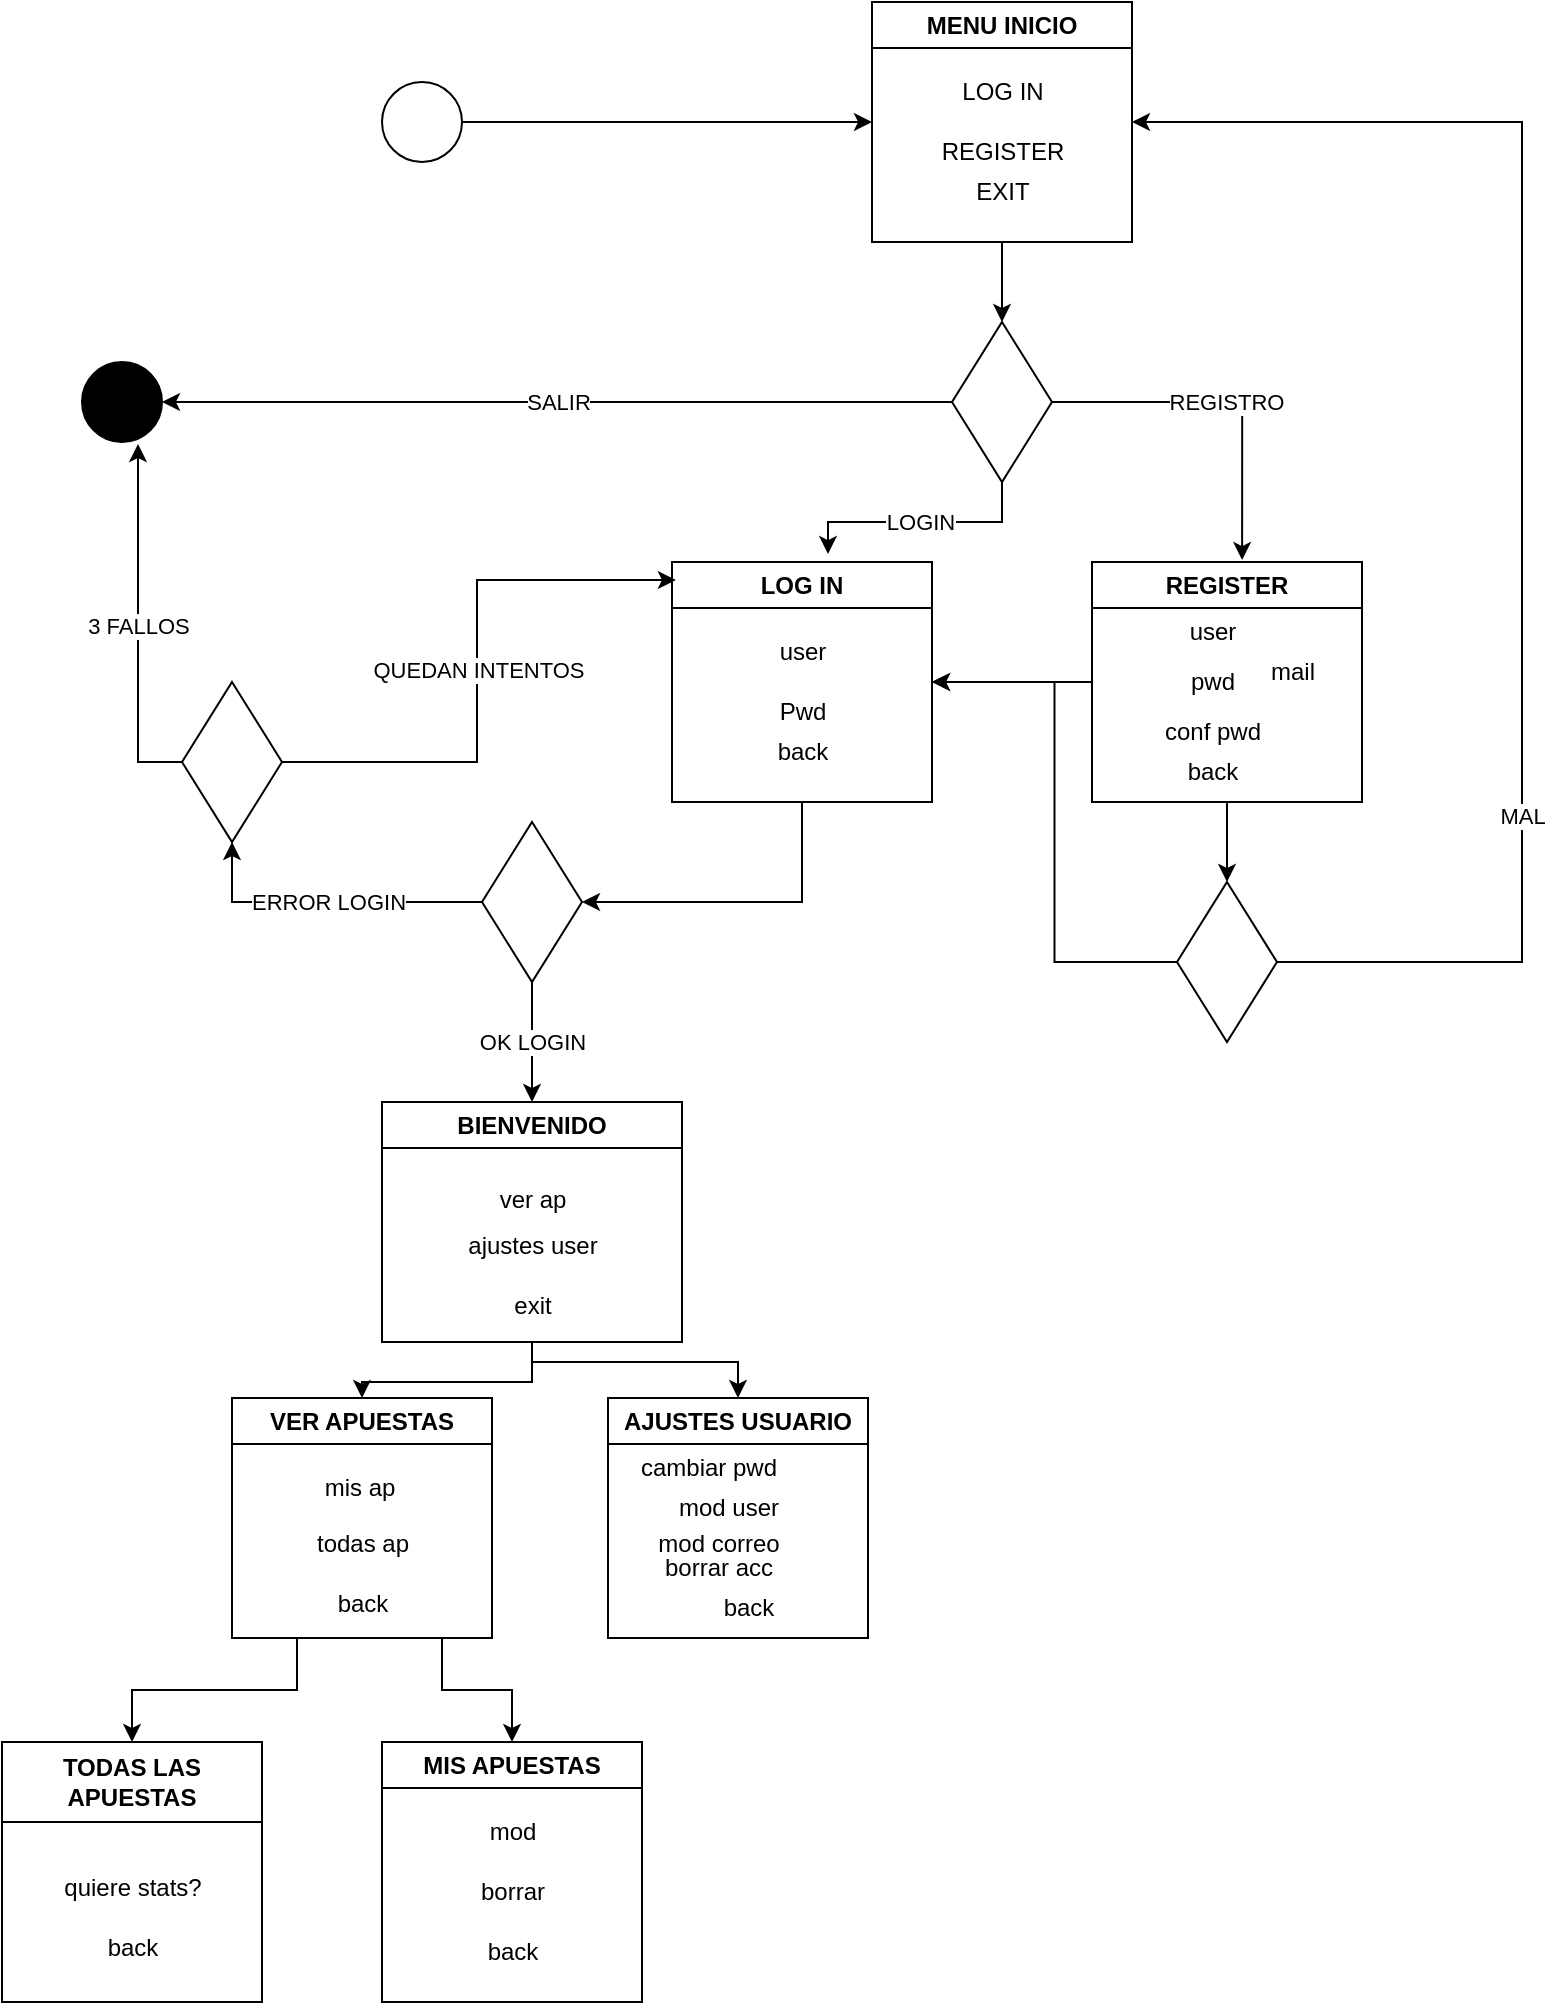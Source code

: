 <mxfile version="22.1.2" type="device">
  <diagram name="Página-1" id="m81dT2yTcaGu4vbqxCRC">
    <mxGraphModel dx="1034" dy="556" grid="1" gridSize="10" guides="1" tooltips="1" connect="1" arrows="1" fold="1" page="1" pageScale="1" pageWidth="1200" pageHeight="1920" math="0" shadow="0">
      <root>
        <mxCell id="0" />
        <mxCell id="1" parent="0" />
        <mxCell id="qx7S_uuA0KAShsFMBY99-2" value="MENU INICIO" style="swimlane;whiteSpace=wrap;html=1;" parent="1" vertex="1">
          <mxGeometry x="535" y="20" width="130" height="120" as="geometry" />
        </mxCell>
        <mxCell id="QKCgk2OWcmTlMpkEiUmG-1" value="LOG IN" style="text;html=1;align=center;verticalAlign=middle;resizable=0;points=[];autosize=1;strokeColor=none;fillColor=none;" parent="qx7S_uuA0KAShsFMBY99-2" vertex="1">
          <mxGeometry x="35" y="30" width="60" height="30" as="geometry" />
        </mxCell>
        <mxCell id="QKCgk2OWcmTlMpkEiUmG-2" value="REGISTER" style="text;html=1;align=center;verticalAlign=middle;resizable=0;points=[];autosize=1;strokeColor=none;fillColor=none;" parent="qx7S_uuA0KAShsFMBY99-2" vertex="1">
          <mxGeometry x="25" y="60" width="80" height="30" as="geometry" />
        </mxCell>
        <mxCell id="QKCgk2OWcmTlMpkEiUmG-3" value="EXIT" style="text;html=1;align=center;verticalAlign=middle;resizable=0;points=[];autosize=1;strokeColor=none;fillColor=none;" parent="qx7S_uuA0KAShsFMBY99-2" vertex="1">
          <mxGeometry x="40" y="80" width="50" height="30" as="geometry" />
        </mxCell>
        <mxCell id="khyTriHz4fh-zBhSvwry-22" style="edgeStyle=orthogonalEdgeStyle;rounded=0;orthogonalLoop=1;jettySize=auto;html=1;exitX=0.5;exitY=1;exitDx=0;exitDy=0;entryX=0.5;entryY=0;entryDx=0;entryDy=0;" parent="1" source="qx7S_uuA0KAShsFMBY99-5" target="qx7S_uuA0KAShsFMBY99-10" edge="1">
          <mxGeometry relative="1" as="geometry">
            <Array as="points">
              <mxPoint x="320" y="838" />
              <mxPoint x="320" y="864" />
              <mxPoint x="355" y="864" />
            </Array>
          </mxGeometry>
        </mxCell>
        <mxCell id="khyTriHz4fh-zBhSvwry-23" style="edgeStyle=orthogonalEdgeStyle;rounded=0;orthogonalLoop=1;jettySize=auto;html=1;exitX=0.25;exitY=1;exitDx=0;exitDy=0;entryX=0.5;entryY=0;entryDx=0;entryDy=0;" parent="1" source="qx7S_uuA0KAShsFMBY99-5" target="qx7S_uuA0KAShsFMBY99-11" edge="1">
          <mxGeometry relative="1" as="geometry" />
        </mxCell>
        <mxCell id="qx7S_uuA0KAShsFMBY99-5" value="VER APUESTAS" style="swimlane;whiteSpace=wrap;html=1;" parent="1" vertex="1">
          <mxGeometry x="215" y="718" width="130" height="120" as="geometry" />
        </mxCell>
        <mxCell id="QKCgk2OWcmTlMpkEiUmG-17" value="mis ap" style="text;html=1;strokeColor=none;fillColor=none;align=center;verticalAlign=middle;whiteSpace=wrap;rounded=0;" parent="qx7S_uuA0KAShsFMBY99-5" vertex="1">
          <mxGeometry x="34" y="30" width="60" height="30" as="geometry" />
        </mxCell>
        <mxCell id="QKCgk2OWcmTlMpkEiUmG-18" value="todas ap" style="text;html=1;align=center;verticalAlign=middle;resizable=0;points=[];autosize=1;strokeColor=none;fillColor=none;" parent="qx7S_uuA0KAShsFMBY99-5" vertex="1">
          <mxGeometry x="30" y="58" width="70" height="30" as="geometry" />
        </mxCell>
        <mxCell id="QKCgk2OWcmTlMpkEiUmG-21" value="back" style="text;html=1;align=center;verticalAlign=middle;resizable=0;points=[];autosize=1;strokeColor=none;fillColor=none;" parent="qx7S_uuA0KAShsFMBY99-5" vertex="1">
          <mxGeometry x="40" y="88" width="50" height="30" as="geometry" />
        </mxCell>
        <mxCell id="qx7S_uuA0KAShsFMBY99-6" value="AJUSTES USUARIO" style="swimlane;whiteSpace=wrap;html=1;" parent="1" vertex="1">
          <mxGeometry x="403" y="718" width="130" height="120" as="geometry" />
        </mxCell>
        <mxCell id="khyTriHz4fh-zBhSvwry-9" value="mod correo" style="text;html=1;align=center;verticalAlign=middle;resizable=0;points=[];autosize=1;strokeColor=none;fillColor=none;" parent="qx7S_uuA0KAShsFMBY99-6" vertex="1">
          <mxGeometry x="15" y="58" width="80" height="30" as="geometry" />
        </mxCell>
        <mxCell id="khyTriHz4fh-zBhSvwry-18" style="edgeStyle=orthogonalEdgeStyle;rounded=0;orthogonalLoop=1;jettySize=auto;html=1;exitX=0;exitY=0.5;exitDx=0;exitDy=0;entryX=1;entryY=0.5;entryDx=0;entryDy=0;" parent="1" source="qx7S_uuA0KAShsFMBY99-8" target="QKCgk2OWcmTlMpkEiUmG-4" edge="1">
          <mxGeometry relative="1" as="geometry" />
        </mxCell>
        <mxCell id="lJru-Zs202crp0TBvoLq-25" style="edgeStyle=orthogonalEdgeStyle;rounded=0;orthogonalLoop=1;jettySize=auto;html=1;entryX=0.5;entryY=0;entryDx=0;entryDy=0;" parent="1" source="qx7S_uuA0KAShsFMBY99-8" target="lJru-Zs202crp0TBvoLq-1" edge="1">
          <mxGeometry relative="1" as="geometry" />
        </mxCell>
        <mxCell id="qx7S_uuA0KAShsFMBY99-8" value="REGISTER" style="swimlane;whiteSpace=wrap;html=1;" parent="1" vertex="1">
          <mxGeometry x="645" y="300" width="135" height="120" as="geometry" />
        </mxCell>
        <mxCell id="QKCgk2OWcmTlMpkEiUmG-11" value="conf pwd" style="text;html=1;align=center;verticalAlign=middle;resizable=0;points=[];autosize=1;strokeColor=none;fillColor=none;" parent="qx7S_uuA0KAShsFMBY99-8" vertex="1">
          <mxGeometry x="25" y="70" width="70" height="30" as="geometry" />
        </mxCell>
        <mxCell id="QKCgk2OWcmTlMpkEiUmG-9" value="user" style="text;html=1;align=center;verticalAlign=middle;resizable=0;points=[];autosize=1;strokeColor=none;fillColor=none;" parent="qx7S_uuA0KAShsFMBY99-8" vertex="1">
          <mxGeometry x="35" y="20" width="50" height="30" as="geometry" />
        </mxCell>
        <mxCell id="QKCgk2OWcmTlMpkEiUmG-12" value="back" style="text;html=1;align=center;verticalAlign=middle;resizable=0;points=[];autosize=1;strokeColor=none;fillColor=none;" parent="qx7S_uuA0KAShsFMBY99-8" vertex="1">
          <mxGeometry x="35" y="90" width="50" height="30" as="geometry" />
        </mxCell>
        <mxCell id="QKCgk2OWcmTlMpkEiUmG-10" value="pwd" style="text;html=1;align=center;verticalAlign=middle;resizable=0;points=[];autosize=1;strokeColor=none;fillColor=none;" parent="qx7S_uuA0KAShsFMBY99-8" vertex="1">
          <mxGeometry x="35" y="45" width="50" height="30" as="geometry" />
        </mxCell>
        <mxCell id="khyTriHz4fh-zBhSvwry-10" value="mail" style="text;html=1;align=center;verticalAlign=middle;resizable=0;points=[];autosize=1;strokeColor=none;fillColor=none;" parent="qx7S_uuA0KAShsFMBY99-8" vertex="1">
          <mxGeometry x="75" y="40" width="50" height="30" as="geometry" />
        </mxCell>
        <mxCell id="qx7S_uuA0KAShsFMBY99-10" value="MIS APUESTAS" style="swimlane;whiteSpace=wrap;html=1;" parent="1" vertex="1">
          <mxGeometry x="290" y="890" width="130" height="130" as="geometry" />
        </mxCell>
        <mxCell id="khyTriHz4fh-zBhSvwry-1" value="mod" style="text;html=1;align=center;verticalAlign=middle;resizable=0;points=[];autosize=1;strokeColor=none;fillColor=none;" parent="qx7S_uuA0KAShsFMBY99-10" vertex="1">
          <mxGeometry x="40" y="30" width="50" height="30" as="geometry" />
        </mxCell>
        <mxCell id="khyTriHz4fh-zBhSvwry-3" value="back" style="text;html=1;align=center;verticalAlign=middle;resizable=0;points=[];autosize=1;strokeColor=none;fillColor=none;" parent="qx7S_uuA0KAShsFMBY99-10" vertex="1">
          <mxGeometry x="40" y="90" width="50" height="30" as="geometry" />
        </mxCell>
        <mxCell id="khyTriHz4fh-zBhSvwry-2" value="borrar" style="text;html=1;align=center;verticalAlign=middle;resizable=0;points=[];autosize=1;strokeColor=none;fillColor=none;" parent="qx7S_uuA0KAShsFMBY99-10" vertex="1">
          <mxGeometry x="35" y="60" width="60" height="30" as="geometry" />
        </mxCell>
        <mxCell id="qx7S_uuA0KAShsFMBY99-11" value="TODAS LAS APUESTAS" style="swimlane;whiteSpace=wrap;html=1;startSize=40;" parent="1" vertex="1">
          <mxGeometry x="100" y="890" width="130" height="130" as="geometry" />
        </mxCell>
        <mxCell id="khyTriHz4fh-zBhSvwry-4" value="quiere stats?" style="text;html=1;align=center;verticalAlign=middle;resizable=0;points=[];autosize=1;strokeColor=none;fillColor=none;" parent="qx7S_uuA0KAShsFMBY99-11" vertex="1">
          <mxGeometry x="20" y="58" width="90" height="30" as="geometry" />
        </mxCell>
        <mxCell id="lJru-Zs202crp0TBvoLq-4" style="edgeStyle=orthogonalEdgeStyle;rounded=0;orthogonalLoop=1;jettySize=auto;html=1;exitX=0.5;exitY=1;exitDx=0;exitDy=0;entryX=1;entryY=0.5;entryDx=0;entryDy=0;" parent="1" source="QKCgk2OWcmTlMpkEiUmG-4" target="lJru-Zs202crp0TBvoLq-3" edge="1">
          <mxGeometry relative="1" as="geometry" />
        </mxCell>
        <mxCell id="QKCgk2OWcmTlMpkEiUmG-4" value="LOG IN" style="swimlane;whiteSpace=wrap;html=1;startSize=23;" parent="1" vertex="1">
          <mxGeometry x="435" y="300" width="130" height="120" as="geometry" />
        </mxCell>
        <mxCell id="QKCgk2OWcmTlMpkEiUmG-5" value="Pwd" style="text;html=1;align=center;verticalAlign=middle;resizable=0;points=[];autosize=1;strokeColor=none;fillColor=none;" parent="QKCgk2OWcmTlMpkEiUmG-4" vertex="1">
          <mxGeometry x="40" y="60" width="50" height="30" as="geometry" />
        </mxCell>
        <mxCell id="QKCgk2OWcmTlMpkEiUmG-6" value="user" style="text;html=1;align=center;verticalAlign=middle;resizable=0;points=[];autosize=1;strokeColor=none;fillColor=none;" parent="QKCgk2OWcmTlMpkEiUmG-4" vertex="1">
          <mxGeometry x="40" y="30" width="50" height="30" as="geometry" />
        </mxCell>
        <mxCell id="QKCgk2OWcmTlMpkEiUmG-13" value="back" style="text;html=1;align=center;verticalAlign=middle;resizable=0;points=[];autosize=1;strokeColor=none;fillColor=none;" parent="QKCgk2OWcmTlMpkEiUmG-4" vertex="1">
          <mxGeometry x="40" y="80" width="50" height="30" as="geometry" />
        </mxCell>
        <mxCell id="khyTriHz4fh-zBhSvwry-20" style="edgeStyle=orthogonalEdgeStyle;rounded=0;orthogonalLoop=1;jettySize=auto;html=1;exitX=0.5;exitY=1;exitDx=0;exitDy=0;" parent="1" source="QKCgk2OWcmTlMpkEiUmG-22" target="qx7S_uuA0KAShsFMBY99-5" edge="1">
          <mxGeometry relative="1" as="geometry" />
        </mxCell>
        <mxCell id="khyTriHz4fh-zBhSvwry-21" style="edgeStyle=orthogonalEdgeStyle;rounded=0;orthogonalLoop=1;jettySize=auto;html=1;exitX=0.5;exitY=1;exitDx=0;exitDy=0;entryX=0.5;entryY=0;entryDx=0;entryDy=0;" parent="1" source="QKCgk2OWcmTlMpkEiUmG-22" target="qx7S_uuA0KAShsFMBY99-6" edge="1">
          <mxGeometry relative="1" as="geometry">
            <Array as="points">
              <mxPoint x="365" y="700" />
              <mxPoint x="468" y="700" />
            </Array>
          </mxGeometry>
        </mxCell>
        <mxCell id="QKCgk2OWcmTlMpkEiUmG-22" value="&lt;b style=&quot;border-color: var(--border-color);&quot;&gt;BIENVENIDO&lt;/b&gt;" style="swimlane;whiteSpace=wrap;html=1;startSize=23;" parent="1" vertex="1">
          <mxGeometry x="290" y="570" width="150" height="120" as="geometry" />
        </mxCell>
        <mxCell id="QKCgk2OWcmTlMpkEiUmG-25" value="ajustes user" style="text;html=1;align=center;verticalAlign=middle;resizable=0;points=[];autosize=1;strokeColor=none;fillColor=none;" parent="QKCgk2OWcmTlMpkEiUmG-22" vertex="1">
          <mxGeometry x="30" y="56.5" width="90" height="30" as="geometry" />
        </mxCell>
        <mxCell id="QKCgk2OWcmTlMpkEiUmG-24" value="ver ap" style="text;html=1;align=center;verticalAlign=middle;resizable=0;points=[];autosize=1;strokeColor=none;fillColor=none;" parent="QKCgk2OWcmTlMpkEiUmG-22" vertex="1">
          <mxGeometry x="45" y="33.5" width="60" height="30" as="geometry" />
        </mxCell>
        <mxCell id="QKCgk2OWcmTlMpkEiUmG-26" value="exit" style="text;html=1;align=center;verticalAlign=middle;resizable=0;points=[];autosize=1;strokeColor=none;fillColor=none;" parent="QKCgk2OWcmTlMpkEiUmG-22" vertex="1">
          <mxGeometry x="55" y="86.5" width="40" height="30" as="geometry" />
        </mxCell>
        <mxCell id="khyTriHz4fh-zBhSvwry-6" value="back" style="text;html=1;align=center;verticalAlign=middle;resizable=0;points=[];autosize=1;strokeColor=none;fillColor=none;" parent="1" vertex="1">
          <mxGeometry x="140" y="978" width="50" height="30" as="geometry" />
        </mxCell>
        <mxCell id="khyTriHz4fh-zBhSvwry-7" value="cambiar pwd" style="text;html=1;align=center;verticalAlign=middle;resizable=0;points=[];autosize=1;strokeColor=none;fillColor=none;" parent="1" vertex="1">
          <mxGeometry x="408" y="738" width="90" height="30" as="geometry" />
        </mxCell>
        <mxCell id="khyTriHz4fh-zBhSvwry-8" value="mod user" style="text;html=1;align=center;verticalAlign=middle;resizable=0;points=[];autosize=1;strokeColor=none;fillColor=none;" parent="1" vertex="1">
          <mxGeometry x="428" y="758" width="70" height="30" as="geometry" />
        </mxCell>
        <mxCell id="khyTriHz4fh-zBhSvwry-11" value="borrar acc" style="text;html=1;align=center;verticalAlign=middle;resizable=0;points=[];autosize=1;strokeColor=none;fillColor=none;" parent="1" vertex="1">
          <mxGeometry x="418" y="788" width="80" height="30" as="geometry" />
        </mxCell>
        <mxCell id="khyTriHz4fh-zBhSvwry-12" value="back" style="text;html=1;align=center;verticalAlign=middle;resizable=0;points=[];autosize=1;strokeColor=none;fillColor=none;" parent="1" vertex="1">
          <mxGeometry x="448" y="808" width="50" height="30" as="geometry" />
        </mxCell>
        <mxCell id="k2hFIcDMO7Kc7wBIGX6L-2" style="edgeStyle=orthogonalEdgeStyle;rounded=0;orthogonalLoop=1;jettySize=auto;html=1;entryX=0;entryY=0.5;entryDx=0;entryDy=0;" parent="1" source="k2hFIcDMO7Kc7wBIGX6L-1" target="qx7S_uuA0KAShsFMBY99-2" edge="1">
          <mxGeometry relative="1" as="geometry">
            <Array as="points">
              <mxPoint x="440" y="80" />
              <mxPoint x="440" y="80" />
            </Array>
          </mxGeometry>
        </mxCell>
        <mxCell id="k2hFIcDMO7Kc7wBIGX6L-1" value="" style="ellipse;whiteSpace=wrap;html=1;aspect=fixed;" parent="1" vertex="1">
          <mxGeometry x="290" y="60" width="40" height="40" as="geometry" />
        </mxCell>
        <mxCell id="lJru-Zs202crp0TBvoLq-16" style="edgeStyle=orthogonalEdgeStyle;rounded=0;orthogonalLoop=1;jettySize=auto;html=1;entryX=1;entryY=0.5;entryDx=0;entryDy=0;" parent="1" source="lJru-Zs202crp0TBvoLq-1" target="qx7S_uuA0KAShsFMBY99-2" edge="1">
          <mxGeometry relative="1" as="geometry">
            <Array as="points">
              <mxPoint x="860" y="500" />
              <mxPoint x="860" y="80" />
            </Array>
          </mxGeometry>
        </mxCell>
        <mxCell id="lJru-Zs202crp0TBvoLq-17" value="MAL" style="edgeLabel;html=1;align=center;verticalAlign=middle;resizable=0;points=[];" parent="lJru-Zs202crp0TBvoLq-16" vertex="1" connectable="0">
          <mxGeometry x="-0.47" y="-5" relative="1" as="geometry">
            <mxPoint x="-5" as="offset" />
          </mxGeometry>
        </mxCell>
        <mxCell id="lJru-Zs202crp0TBvoLq-39" style="edgeStyle=orthogonalEdgeStyle;rounded=0;orthogonalLoop=1;jettySize=auto;html=1;entryX=1;entryY=0.5;entryDx=0;entryDy=0;" parent="1" source="lJru-Zs202crp0TBvoLq-1" target="QKCgk2OWcmTlMpkEiUmG-4" edge="1">
          <mxGeometry relative="1" as="geometry" />
        </mxCell>
        <mxCell id="lJru-Zs202crp0TBvoLq-1" value="" style="rhombus;whiteSpace=wrap;html=1;" parent="1" vertex="1">
          <mxGeometry x="687.5" y="460" width="50" height="80" as="geometry" />
        </mxCell>
        <mxCell id="lJru-Zs202crp0TBvoLq-41" value="ERROR LOGIN" style="edgeStyle=orthogonalEdgeStyle;rounded=0;orthogonalLoop=1;jettySize=auto;html=1;entryX=0.5;entryY=1;entryDx=0;entryDy=0;" parent="1" source="lJru-Zs202crp0TBvoLq-3" target="OE-NiC9BnpbELT8n0Wrv-1" edge="1">
          <mxGeometry relative="1" as="geometry" />
        </mxCell>
        <mxCell id="lJru-Zs202crp0TBvoLq-3" value="" style="rhombus;whiteSpace=wrap;html=1;" parent="1" vertex="1">
          <mxGeometry x="340" y="430" width="50" height="80" as="geometry" />
        </mxCell>
        <mxCell id="lJru-Zs202crp0TBvoLq-37" value="SALIR" style="edgeStyle=orthogonalEdgeStyle;rounded=0;orthogonalLoop=1;jettySize=auto;html=1;entryX=1;entryY=0.5;entryDx=0;entryDy=0;" parent="1" source="lJru-Zs202crp0TBvoLq-32" target="lJru-Zs202crp0TBvoLq-36" edge="1">
          <mxGeometry relative="1" as="geometry" />
        </mxCell>
        <mxCell id="lJru-Zs202crp0TBvoLq-32" value="" style="rhombus;whiteSpace=wrap;html=1;" parent="1" vertex="1">
          <mxGeometry x="575" y="180" width="50" height="80" as="geometry" />
        </mxCell>
        <mxCell id="lJru-Zs202crp0TBvoLq-33" style="edgeStyle=orthogonalEdgeStyle;rounded=0;orthogonalLoop=1;jettySize=auto;html=1;entryX=0.5;entryY=0;entryDx=0;entryDy=0;exitX=0.5;exitY=1;exitDx=0;exitDy=0;" parent="1" source="qx7S_uuA0KAShsFMBY99-2" target="lJru-Zs202crp0TBvoLq-32" edge="1">
          <mxGeometry relative="1" as="geometry">
            <mxPoint x="600" y="150" as="sourcePoint" />
          </mxGeometry>
        </mxCell>
        <mxCell id="lJru-Zs202crp0TBvoLq-34" value="LOGIN" style="edgeStyle=orthogonalEdgeStyle;rounded=0;orthogonalLoop=1;jettySize=auto;html=1;entryX=0.6;entryY=-0.033;entryDx=0;entryDy=0;entryPerimeter=0;exitX=0.5;exitY=1;exitDx=0;exitDy=0;" parent="1" source="lJru-Zs202crp0TBvoLq-32" target="QKCgk2OWcmTlMpkEiUmG-4" edge="1">
          <mxGeometry relative="1" as="geometry" />
        </mxCell>
        <mxCell id="lJru-Zs202crp0TBvoLq-35" value="REGISTRO" style="edgeStyle=orthogonalEdgeStyle;rounded=0;orthogonalLoop=1;jettySize=auto;html=1;entryX=0.556;entryY=-0.008;entryDx=0;entryDy=0;entryPerimeter=0;" parent="1" source="lJru-Zs202crp0TBvoLq-32" target="qx7S_uuA0KAShsFMBY99-8" edge="1">
          <mxGeometry relative="1" as="geometry" />
        </mxCell>
        <mxCell id="lJru-Zs202crp0TBvoLq-36" value="" style="ellipse;whiteSpace=wrap;html=1;aspect=fixed;fillColor=#000000;" parent="1" vertex="1">
          <mxGeometry x="140" y="200" width="40" height="40" as="geometry" />
        </mxCell>
        <mxCell id="lJru-Zs202crp0TBvoLq-40" value="OK LOGIN" style="edgeStyle=orthogonalEdgeStyle;rounded=0;orthogonalLoop=1;jettySize=auto;html=1;entryX=0.5;entryY=0;entryDx=0;entryDy=0;" parent="1" source="lJru-Zs202crp0TBvoLq-3" target="QKCgk2OWcmTlMpkEiUmG-22" edge="1">
          <mxGeometry relative="1" as="geometry" />
        </mxCell>
        <mxCell id="OE-NiC9BnpbELT8n0Wrv-1" value="" style="rhombus;whiteSpace=wrap;html=1;" vertex="1" parent="1">
          <mxGeometry x="190" y="360" width="50" height="80" as="geometry" />
        </mxCell>
        <mxCell id="OE-NiC9BnpbELT8n0Wrv-2" value="3 FALLOS" style="edgeStyle=orthogonalEdgeStyle;rounded=0;orthogonalLoop=1;jettySize=auto;html=1;entryX=0.7;entryY=1.025;entryDx=0;entryDy=0;entryPerimeter=0;" edge="1" parent="1" source="OE-NiC9BnpbELT8n0Wrv-1" target="lJru-Zs202crp0TBvoLq-36">
          <mxGeometry relative="1" as="geometry" />
        </mxCell>
        <mxCell id="OE-NiC9BnpbELT8n0Wrv-3" value="QUEDAN INTENTOS" style="edgeStyle=orthogonalEdgeStyle;rounded=0;orthogonalLoop=1;jettySize=auto;html=1;entryX=0.015;entryY=0.075;entryDx=0;entryDy=0;entryPerimeter=0;" edge="1" parent="1" source="OE-NiC9BnpbELT8n0Wrv-1" target="QKCgk2OWcmTlMpkEiUmG-4">
          <mxGeometry relative="1" as="geometry" />
        </mxCell>
      </root>
    </mxGraphModel>
  </diagram>
</mxfile>

